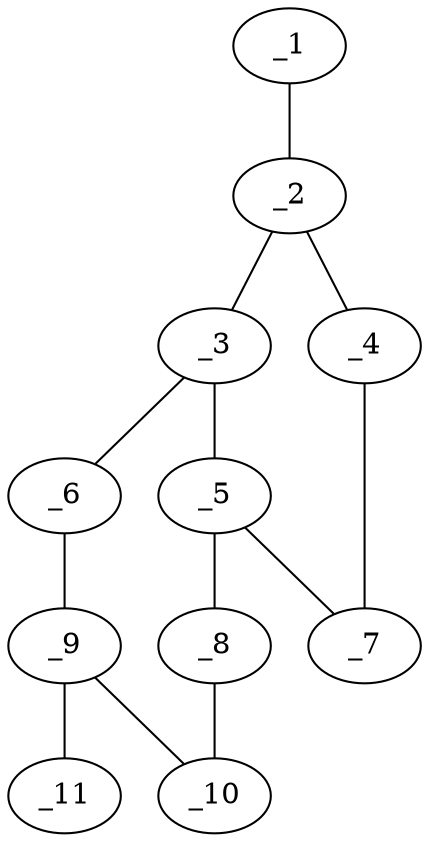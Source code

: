 graph molid345650 {
	_1	 [charge=0,
		chem=1,
		symbol="C  ",
		x="5.8581",
		y="1.38"];
	_2	 [charge=0,
		chem=1,
		symbol="C  ",
		x="5.5491",
		y="0.429"];
	_1 -- _2	 [valence=1];
	_3	 [charge=0,
		chem=1,
		symbol="C  ",
		x="4.5981",
		y="0.12"];
	_2 -- _3	 [valence=1];
	_4	 [charge=0,
		chem=4,
		symbol="N  ",
		x="6.1369",
		y="-0.38"];
	_2 -- _4	 [valence=2];
	_5	 [charge=0,
		chem=1,
		symbol="C  ",
		x="4.5981",
		y="-0.88"];
	_3 -- _5	 [valence=2];
	_6	 [charge=0,
		chem=4,
		symbol="N  ",
		x="3.7321",
		y="0.62"];
	_3 -- _6	 [valence=1];
	_7	 [charge=0,
		chem=4,
		symbol="N  ",
		x="5.5491",
		y="-1.1891"];
	_4 -- _7	 [valence=1];
	_5 -- _7	 [valence=1];
	_8	 [charge=0,
		chem=1,
		symbol="C  ",
		x="3.7321",
		y="-1.38"];
	_5 -- _8	 [valence=1];
	_9	 [charge=0,
		chem=1,
		symbol="C  ",
		x="2.866",
		y="0.12"];
	_6 -- _9	 [valence=1];
	_10	 [charge=0,
		chem=2,
		symbol="O  ",
		x="2.866",
		y="-0.88"];
	_8 -- _10	 [valence=1];
	_9 -- _10	 [valence=1];
	_11	 [charge=0,
		chem=2,
		symbol="O  ",
		x=2,
		y="0.62"];
	_9 -- _11	 [valence=2];
}
